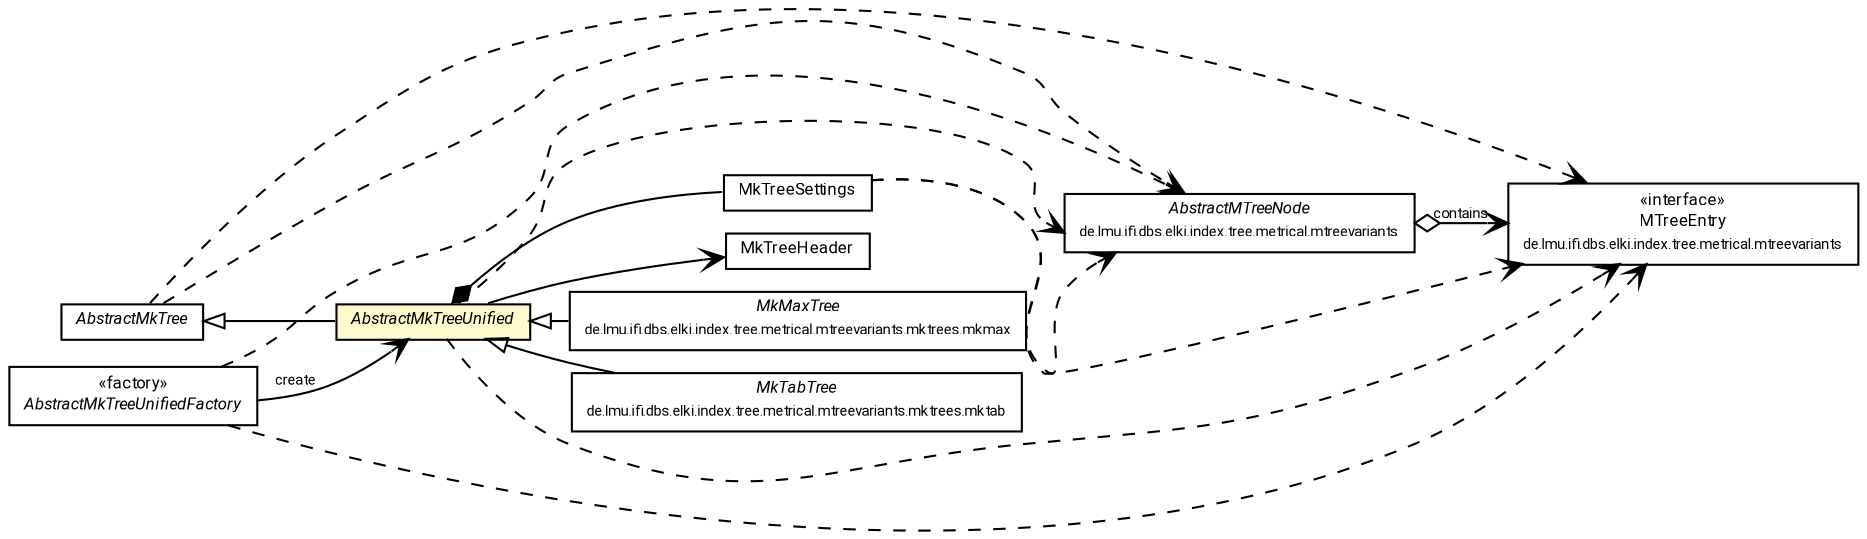 #!/usr/local/bin/dot
#
# Class diagram 
# Generated by UMLGraph version R5_7_2-60-g0e99a6 (http://www.spinellis.gr/umlgraph/)
#

digraph G {
	graph [fontnames="svg"]
	edge [fontname="Roboto",fontsize=7,labelfontname="Roboto",labelfontsize=7,color="black"];
	node [fontname="Roboto",fontcolor="black",fontsize=8,shape=plaintext,margin=0,width=0,height=0];
	nodesep=0.15;
	ranksep=0.25;
	rankdir=LR;
	// de.lmu.ifi.dbs.elki.index.tree.metrical.mtreevariants.MTreeEntry
	c1171865 [label=<<table title="de.lmu.ifi.dbs.elki.index.tree.metrical.mtreevariants.MTreeEntry" border="0" cellborder="1" cellspacing="0" cellpadding="2" href="../MTreeEntry.html" target="_parent">
		<tr><td><table border="0" cellspacing="0" cellpadding="1">
		<tr><td align="center" balign="center"> &#171;interface&#187; </td></tr>
		<tr><td align="center" balign="center"> <font face="Roboto">MTreeEntry</font> </td></tr>
		<tr><td align="center" balign="center"> <font face="Roboto" point-size="7.0">de.lmu.ifi.dbs.elki.index.tree.metrical.mtreevariants</font> </td></tr>
		</table></td></tr>
		</table>>, URL="../MTreeEntry.html"];
	// de.lmu.ifi.dbs.elki.index.tree.metrical.mtreevariants.mktrees.MkTreeSettings<O, N extends de.lmu.ifi.dbs.elki.index.tree.metrical.mtreevariants.AbstractMTreeNode<O, N, E>, E extends de.lmu.ifi.dbs.elki.index.tree.metrical.mtreevariants.MTreeEntry>
	c1171879 [label=<<table title="de.lmu.ifi.dbs.elki.index.tree.metrical.mtreevariants.mktrees.MkTreeSettings" border="0" cellborder="1" cellspacing="0" cellpadding="2" href="MkTreeSettings.html" target="_parent">
		<tr><td><table border="0" cellspacing="0" cellpadding="1">
		<tr><td align="center" balign="center"> <font face="Roboto">MkTreeSettings</font> </td></tr>
		</table></td></tr>
		</table>>, URL="MkTreeSettings.html"];
	// de.lmu.ifi.dbs.elki.index.tree.metrical.mtreevariants.mktrees.AbstractMkTreeUnified<O, N extends de.lmu.ifi.dbs.elki.index.tree.metrical.mtreevariants.AbstractMTreeNode<O, N, E>, E extends de.lmu.ifi.dbs.elki.index.tree.metrical.mtreevariants.MTreeEntry, S extends de.lmu.ifi.dbs.elki.index.tree.metrical.mtreevariants.mktrees.MkTreeSettings<O, N, E>>
	c1171880 [label=<<table title="de.lmu.ifi.dbs.elki.index.tree.metrical.mtreevariants.mktrees.AbstractMkTreeUnified" border="0" cellborder="1" cellspacing="0" cellpadding="2" bgcolor="lemonChiffon" href="AbstractMkTreeUnified.html" target="_parent">
		<tr><td><table border="0" cellspacing="0" cellpadding="1">
		<tr><td align="center" balign="center"> <font face="Roboto"><i>AbstractMkTreeUnified</i></font> </td></tr>
		</table></td></tr>
		</table>>, URL="AbstractMkTreeUnified.html"];
	// de.lmu.ifi.dbs.elki.index.tree.metrical.mtreevariants.mktrees.MkTreeHeader
	c1171891 [label=<<table title="de.lmu.ifi.dbs.elki.index.tree.metrical.mtreevariants.mktrees.MkTreeHeader" border="0" cellborder="1" cellspacing="0" cellpadding="2" href="MkTreeHeader.html" target="_parent">
		<tr><td><table border="0" cellspacing="0" cellpadding="1">
		<tr><td align="center" balign="center"> <font face="Roboto">MkTreeHeader</font> </td></tr>
		</table></td></tr>
		</table>>, URL="MkTreeHeader.html"];
	// de.lmu.ifi.dbs.elki.index.tree.metrical.mtreevariants.mktrees.mkmax.MkMaxTree<O>
	c1171895 [label=<<table title="de.lmu.ifi.dbs.elki.index.tree.metrical.mtreevariants.mktrees.mkmax.MkMaxTree" border="0" cellborder="1" cellspacing="0" cellpadding="2" href="mkmax/MkMaxTree.html" target="_parent">
		<tr><td><table border="0" cellspacing="0" cellpadding="1">
		<tr><td align="center" balign="center"> <font face="Roboto"><i>MkMaxTree</i></font> </td></tr>
		<tr><td align="center" balign="center"> <font face="Roboto" point-size="7.0">de.lmu.ifi.dbs.elki.index.tree.metrical.mtreevariants.mktrees.mkmax</font> </td></tr>
		</table></td></tr>
		</table>>, URL="mkmax/MkMaxTree.html"];
	// de.lmu.ifi.dbs.elki.index.tree.metrical.mtreevariants.mktrees.AbstractMkTree<O, N extends de.lmu.ifi.dbs.elki.index.tree.metrical.mtreevariants.AbstractMTreeNode<O, N, E>, E extends de.lmu.ifi.dbs.elki.index.tree.metrical.mtreevariants.MTreeEntry, S extends de.lmu.ifi.dbs.elki.index.tree.metrical.mtreevariants.MTreeSettings<O, N, E>>
	c1171900 [label=<<table title="de.lmu.ifi.dbs.elki.index.tree.metrical.mtreevariants.mktrees.AbstractMkTree" border="0" cellborder="1" cellspacing="0" cellpadding="2" href="AbstractMkTree.html" target="_parent">
		<tr><td><table border="0" cellspacing="0" cellpadding="1">
		<tr><td align="center" balign="center"> <font face="Roboto"><i>AbstractMkTree</i></font> </td></tr>
		</table></td></tr>
		</table>>, URL="AbstractMkTree.html"];
	// de.lmu.ifi.dbs.elki.index.tree.metrical.mtreevariants.mktrees.AbstractMkTreeUnifiedFactory<O, N extends de.lmu.ifi.dbs.elki.index.tree.metrical.mtreevariants.AbstractMTreeNode<O, N, E>, E extends de.lmu.ifi.dbs.elki.index.tree.metrical.mtreevariants.MTreeEntry, S extends de.lmu.ifi.dbs.elki.index.tree.metrical.mtreevariants.mktrees.MkTreeSettings<O, N, E>>
	c1171911 [label=<<table title="de.lmu.ifi.dbs.elki.index.tree.metrical.mtreevariants.mktrees.AbstractMkTreeUnifiedFactory" border="0" cellborder="1" cellspacing="0" cellpadding="2" href="AbstractMkTreeUnifiedFactory.html" target="_parent">
		<tr><td><table border="0" cellspacing="0" cellpadding="1">
		<tr><td align="center" balign="center"> &#171;factory&#187; </td></tr>
		<tr><td align="center" balign="center"> <font face="Roboto"><i>AbstractMkTreeUnifiedFactory</i></font> </td></tr>
		</table></td></tr>
		</table>>, URL="AbstractMkTreeUnifiedFactory.html"];
	// de.lmu.ifi.dbs.elki.index.tree.metrical.mtreevariants.mktrees.mktab.MkTabTree<O>
	c1171914 [label=<<table title="de.lmu.ifi.dbs.elki.index.tree.metrical.mtreevariants.mktrees.mktab.MkTabTree" border="0" cellborder="1" cellspacing="0" cellpadding="2" href="mktab/MkTabTree.html" target="_parent">
		<tr><td><table border="0" cellspacing="0" cellpadding="1">
		<tr><td align="center" balign="center"> <font face="Roboto"><i>MkTabTree</i></font> </td></tr>
		<tr><td align="center" balign="center"> <font face="Roboto" point-size="7.0">de.lmu.ifi.dbs.elki.index.tree.metrical.mtreevariants.mktrees.mktab</font> </td></tr>
		</table></td></tr>
		</table>>, URL="mktab/MkTabTree.html"];
	// de.lmu.ifi.dbs.elki.index.tree.metrical.mtreevariants.AbstractMTreeNode<O, N extends de.lmu.ifi.dbs.elki.index.tree.metrical.mtreevariants.AbstractMTreeNode<O, N, E>, E extends de.lmu.ifi.dbs.elki.index.tree.metrical.mtreevariants.MTreeEntry>
	c1171944 [label=<<table title="de.lmu.ifi.dbs.elki.index.tree.metrical.mtreevariants.AbstractMTreeNode" border="0" cellborder="1" cellspacing="0" cellpadding="2" href="../AbstractMTreeNode.html" target="_parent">
		<tr><td><table border="0" cellspacing="0" cellpadding="1">
		<tr><td align="center" balign="center"> <font face="Roboto"><i>AbstractMTreeNode</i></font> </td></tr>
		<tr><td align="center" balign="center"> <font face="Roboto" point-size="7.0">de.lmu.ifi.dbs.elki.index.tree.metrical.mtreevariants</font> </td></tr>
		</table></td></tr>
		</table>>, URL="../AbstractMTreeNode.html"];
	// de.lmu.ifi.dbs.elki.index.tree.metrical.mtreevariants.mktrees.AbstractMkTreeUnified<O, N extends de.lmu.ifi.dbs.elki.index.tree.metrical.mtreevariants.AbstractMTreeNode<O, N, E>, E extends de.lmu.ifi.dbs.elki.index.tree.metrical.mtreevariants.MTreeEntry, S extends de.lmu.ifi.dbs.elki.index.tree.metrical.mtreevariants.mktrees.MkTreeSettings<O, N, E>> extends de.lmu.ifi.dbs.elki.index.tree.metrical.mtreevariants.mktrees.AbstractMkTree<O, N extends de.lmu.ifi.dbs.elki.index.tree.metrical.mtreevariants.AbstractMTreeNode<O, N, E>, E extends de.lmu.ifi.dbs.elki.index.tree.metrical.mtreevariants.MTreeEntry, S extends de.lmu.ifi.dbs.elki.index.tree.metrical.mtreevariants.MTreeSettings<O, N, E>>
	c1171900 -> c1171880 [arrowtail=empty,dir=back,weight=10];
	// de.lmu.ifi.dbs.elki.index.tree.metrical.mtreevariants.mktrees.AbstractMkTreeUnified<O, N extends de.lmu.ifi.dbs.elki.index.tree.metrical.mtreevariants.AbstractMTreeNode<O, N, E>, E extends de.lmu.ifi.dbs.elki.index.tree.metrical.mtreevariants.MTreeEntry, S extends de.lmu.ifi.dbs.elki.index.tree.metrical.mtreevariants.mktrees.MkTreeSettings<O, N, E>> composed de.lmu.ifi.dbs.elki.index.tree.metrical.mtreevariants.mktrees.MkTreeSettings<O, N extends de.lmu.ifi.dbs.elki.index.tree.metrical.mtreevariants.AbstractMTreeNode<O, N, E>, E extends de.lmu.ifi.dbs.elki.index.tree.metrical.mtreevariants.MTreeEntry>
	c1171880 -> c1171879 [arrowhead=none,arrowtail=diamond,dir=back,weight=6];
	// de.lmu.ifi.dbs.elki.index.tree.metrical.mtreevariants.mktrees.AbstractMkTreeUnified<O, N extends de.lmu.ifi.dbs.elki.index.tree.metrical.mtreevariants.AbstractMTreeNode<O, N, E>, E extends de.lmu.ifi.dbs.elki.index.tree.metrical.mtreevariants.MTreeEntry, S extends de.lmu.ifi.dbs.elki.index.tree.metrical.mtreevariants.mktrees.MkTreeSettings<O, N, E>> navassoc de.lmu.ifi.dbs.elki.index.tree.metrical.mtreevariants.mktrees.MkTreeHeader
	c1171880 -> c1171891 [arrowhead=open,weight=1];
	// de.lmu.ifi.dbs.elki.index.tree.metrical.mtreevariants.mktrees.mkmax.MkMaxTree<O> extends de.lmu.ifi.dbs.elki.index.tree.metrical.mtreevariants.mktrees.AbstractMkTreeUnified<O, N extends de.lmu.ifi.dbs.elki.index.tree.metrical.mtreevariants.AbstractMTreeNode<O, N, E>, E extends de.lmu.ifi.dbs.elki.index.tree.metrical.mtreevariants.MTreeEntry, S extends de.lmu.ifi.dbs.elki.index.tree.metrical.mtreevariants.mktrees.MkTreeSettings<O, N, E>>
	c1171880 -> c1171895 [arrowtail=empty,dir=back,weight=10];
	// de.lmu.ifi.dbs.elki.index.tree.metrical.mtreevariants.mktrees.AbstractMkTreeUnifiedFactory<O, N extends de.lmu.ifi.dbs.elki.index.tree.metrical.mtreevariants.AbstractMTreeNode<O, N, E>, E extends de.lmu.ifi.dbs.elki.index.tree.metrical.mtreevariants.MTreeEntry, S extends de.lmu.ifi.dbs.elki.index.tree.metrical.mtreevariants.mktrees.MkTreeSettings<O, N, E>> navassoc de.lmu.ifi.dbs.elki.index.tree.metrical.mtreevariants.mktrees.AbstractMkTreeUnified<O, N extends de.lmu.ifi.dbs.elki.index.tree.metrical.mtreevariants.AbstractMTreeNode<O, N, E>, E extends de.lmu.ifi.dbs.elki.index.tree.metrical.mtreevariants.MTreeEntry, S extends de.lmu.ifi.dbs.elki.index.tree.metrical.mtreevariants.mktrees.MkTreeSettings<O, N, E>>
	c1171911 -> c1171880 [arrowhead=open,weight=1,label="create"];
	// de.lmu.ifi.dbs.elki.index.tree.metrical.mtreevariants.mktrees.mktab.MkTabTree<O> extends de.lmu.ifi.dbs.elki.index.tree.metrical.mtreevariants.mktrees.AbstractMkTreeUnified<O, N extends de.lmu.ifi.dbs.elki.index.tree.metrical.mtreevariants.AbstractMTreeNode<O, N, E>, E extends de.lmu.ifi.dbs.elki.index.tree.metrical.mtreevariants.MTreeEntry, S extends de.lmu.ifi.dbs.elki.index.tree.metrical.mtreevariants.mktrees.MkTreeSettings<O, N, E>>
	c1171880 -> c1171914 [arrowtail=empty,dir=back,weight=10];
	// de.lmu.ifi.dbs.elki.index.tree.metrical.mtreevariants.AbstractMTreeNode<O, N extends de.lmu.ifi.dbs.elki.index.tree.metrical.mtreevariants.AbstractMTreeNode<O, N, E>, E extends de.lmu.ifi.dbs.elki.index.tree.metrical.mtreevariants.MTreeEntry> navhas de.lmu.ifi.dbs.elki.index.tree.metrical.mtreevariants.MTreeEntry
	c1171944 -> c1171865 [arrowhead=open,arrowtail=ediamond,dir=both,weight=3,label="contains"];
	// de.lmu.ifi.dbs.elki.index.tree.metrical.mtreevariants.mktrees.MkTreeSettings<O, N extends de.lmu.ifi.dbs.elki.index.tree.metrical.mtreevariants.AbstractMTreeNode<O, N, E>, E extends de.lmu.ifi.dbs.elki.index.tree.metrical.mtreevariants.MTreeEntry> depend de.lmu.ifi.dbs.elki.index.tree.metrical.mtreevariants.AbstractMTreeNode<O, N extends de.lmu.ifi.dbs.elki.index.tree.metrical.mtreevariants.AbstractMTreeNode<O, N, E>, E extends de.lmu.ifi.dbs.elki.index.tree.metrical.mtreevariants.MTreeEntry>
	c1171879 -> c1171944 [arrowhead=open,style=dashed,weight=0];
	// de.lmu.ifi.dbs.elki.index.tree.metrical.mtreevariants.mktrees.MkTreeSettings<O, N extends de.lmu.ifi.dbs.elki.index.tree.metrical.mtreevariants.AbstractMTreeNode<O, N, E>, E extends de.lmu.ifi.dbs.elki.index.tree.metrical.mtreevariants.MTreeEntry> depend de.lmu.ifi.dbs.elki.index.tree.metrical.mtreevariants.MTreeEntry
	c1171879 -> c1171865 [arrowhead=open,style=dashed,weight=0];
	// de.lmu.ifi.dbs.elki.index.tree.metrical.mtreevariants.mktrees.AbstractMkTreeUnified<O, N extends de.lmu.ifi.dbs.elki.index.tree.metrical.mtreevariants.AbstractMTreeNode<O, N, E>, E extends de.lmu.ifi.dbs.elki.index.tree.metrical.mtreevariants.MTreeEntry, S extends de.lmu.ifi.dbs.elki.index.tree.metrical.mtreevariants.mktrees.MkTreeSettings<O, N, E>> depend de.lmu.ifi.dbs.elki.index.tree.metrical.mtreevariants.AbstractMTreeNode<O, N extends de.lmu.ifi.dbs.elki.index.tree.metrical.mtreevariants.AbstractMTreeNode<O, N, E>, E extends de.lmu.ifi.dbs.elki.index.tree.metrical.mtreevariants.MTreeEntry>
	c1171880 -> c1171944 [arrowhead=open,style=dashed,weight=0];
	// de.lmu.ifi.dbs.elki.index.tree.metrical.mtreevariants.mktrees.AbstractMkTreeUnified<O, N extends de.lmu.ifi.dbs.elki.index.tree.metrical.mtreevariants.AbstractMTreeNode<O, N, E>, E extends de.lmu.ifi.dbs.elki.index.tree.metrical.mtreevariants.MTreeEntry, S extends de.lmu.ifi.dbs.elki.index.tree.metrical.mtreevariants.mktrees.MkTreeSettings<O, N, E>> depend de.lmu.ifi.dbs.elki.index.tree.metrical.mtreevariants.MTreeEntry
	c1171880 -> c1171865 [arrowhead=open,style=dashed,weight=0];
	// de.lmu.ifi.dbs.elki.index.tree.metrical.mtreevariants.mktrees.AbstractMkTree<O, N extends de.lmu.ifi.dbs.elki.index.tree.metrical.mtreevariants.AbstractMTreeNode<O, N, E>, E extends de.lmu.ifi.dbs.elki.index.tree.metrical.mtreevariants.MTreeEntry, S extends de.lmu.ifi.dbs.elki.index.tree.metrical.mtreevariants.MTreeSettings<O, N, E>> depend de.lmu.ifi.dbs.elki.index.tree.metrical.mtreevariants.AbstractMTreeNode<O, N extends de.lmu.ifi.dbs.elki.index.tree.metrical.mtreevariants.AbstractMTreeNode<O, N, E>, E extends de.lmu.ifi.dbs.elki.index.tree.metrical.mtreevariants.MTreeEntry>
	c1171900 -> c1171944 [arrowhead=open,style=dashed,weight=0];
	// de.lmu.ifi.dbs.elki.index.tree.metrical.mtreevariants.mktrees.AbstractMkTree<O, N extends de.lmu.ifi.dbs.elki.index.tree.metrical.mtreevariants.AbstractMTreeNode<O, N, E>, E extends de.lmu.ifi.dbs.elki.index.tree.metrical.mtreevariants.MTreeEntry, S extends de.lmu.ifi.dbs.elki.index.tree.metrical.mtreevariants.MTreeSettings<O, N, E>> depend de.lmu.ifi.dbs.elki.index.tree.metrical.mtreevariants.MTreeEntry
	c1171900 -> c1171865 [arrowhead=open,style=dashed,weight=0];
	// de.lmu.ifi.dbs.elki.index.tree.metrical.mtreevariants.mktrees.AbstractMkTreeUnifiedFactory<O, N extends de.lmu.ifi.dbs.elki.index.tree.metrical.mtreevariants.AbstractMTreeNode<O, N, E>, E extends de.lmu.ifi.dbs.elki.index.tree.metrical.mtreevariants.MTreeEntry, S extends de.lmu.ifi.dbs.elki.index.tree.metrical.mtreevariants.mktrees.MkTreeSettings<O, N, E>> depend de.lmu.ifi.dbs.elki.index.tree.metrical.mtreevariants.AbstractMTreeNode<O, N extends de.lmu.ifi.dbs.elki.index.tree.metrical.mtreevariants.AbstractMTreeNode<O, N, E>, E extends de.lmu.ifi.dbs.elki.index.tree.metrical.mtreevariants.MTreeEntry>
	c1171911 -> c1171944 [arrowhead=open,style=dashed,weight=0];
	// de.lmu.ifi.dbs.elki.index.tree.metrical.mtreevariants.mktrees.AbstractMkTreeUnifiedFactory<O, N extends de.lmu.ifi.dbs.elki.index.tree.metrical.mtreevariants.AbstractMTreeNode<O, N, E>, E extends de.lmu.ifi.dbs.elki.index.tree.metrical.mtreevariants.MTreeEntry, S extends de.lmu.ifi.dbs.elki.index.tree.metrical.mtreevariants.mktrees.MkTreeSettings<O, N, E>> depend de.lmu.ifi.dbs.elki.index.tree.metrical.mtreevariants.MTreeEntry
	c1171911 -> c1171865 [arrowhead=open,style=dashed,weight=0];
}

